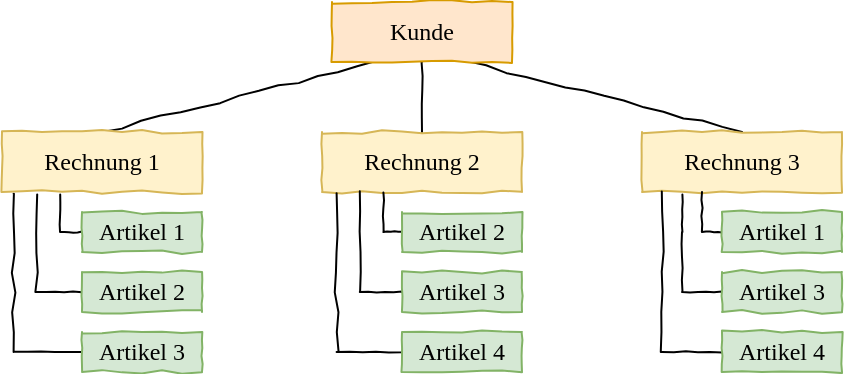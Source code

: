 <mxfile version="11.3.0" type="device" pages="1"><diagram id="TcQQ5IBHiLiQeTQJOSzO" name="Page-1"><mxGraphModel dx="505" dy="681" grid="1" gridSize="10" guides="1" tooltips="1" connect="1" arrows="1" fold="1" page="1" pageScale="1" pageWidth="827" pageHeight="1169" math="0" shadow="0"><root><mxCell id="0"/><mxCell id="1" parent="0"/><mxCell id="cTMykh03GCFphTOkAw-6-15" style="rounded=0;orthogonalLoop=1;jettySize=auto;html=1;exitX=0.25;exitY=1;exitDx=0;exitDy=0;entryX=0.5;entryY=0;entryDx=0;entryDy=0;fontFamily=Comic Sans MS;comic=1;endArrow=none;endFill=0;" edge="1" parent="1" source="cTMykh03GCFphTOkAw-6-1" target="cTMykh03GCFphTOkAw-6-2"><mxGeometry relative="1" as="geometry"/></mxCell><mxCell id="cTMykh03GCFphTOkAw-6-16" style="edgeStyle=none;rounded=0;comic=1;orthogonalLoop=1;jettySize=auto;html=1;exitX=0.5;exitY=1;exitDx=0;exitDy=0;entryX=0.5;entryY=0;entryDx=0;entryDy=0;endArrow=none;endFill=0;fontFamily=Comic Sans MS;" edge="1" parent="1" source="cTMykh03GCFphTOkAw-6-1" target="cTMykh03GCFphTOkAw-6-3"><mxGeometry relative="1" as="geometry"/></mxCell><mxCell id="cTMykh03GCFphTOkAw-6-17" style="edgeStyle=none;rounded=0;comic=1;orthogonalLoop=1;jettySize=auto;html=1;exitX=0.75;exitY=1;exitDx=0;exitDy=0;entryX=0.5;entryY=0;entryDx=0;entryDy=0;endArrow=none;endFill=0;fontFamily=Comic Sans MS;" edge="1" parent="1" source="cTMykh03GCFphTOkAw-6-1" target="cTMykh03GCFphTOkAw-6-4"><mxGeometry relative="1" as="geometry"/></mxCell><mxCell id="cTMykh03GCFphTOkAw-6-1" value="Kunde" style="rounded=0;whiteSpace=wrap;html=1;comic=1;fontFamily=Comic Sans MS;fillColor=#ffe6cc;strokeColor=#d79b00;" vertex="1" parent="1"><mxGeometry x="205" y="145" width="90" height="30" as="geometry"/></mxCell><mxCell id="cTMykh03GCFphTOkAw-6-19" style="edgeStyle=orthogonalEdgeStyle;rounded=0;comic=1;orthogonalLoop=1;jettySize=auto;html=1;exitX=0.058;exitY=1.029;exitDx=0;exitDy=0;entryX=0;entryY=0.5;entryDx=0;entryDy=0;endArrow=none;endFill=0;fontFamily=Comic Sans MS;exitPerimeter=0;" edge="1" parent="1" source="cTMykh03GCFphTOkAw-6-2" target="cTMykh03GCFphTOkAw-6-8"><mxGeometry relative="1" as="geometry"/></mxCell><mxCell id="cTMykh03GCFphTOkAw-6-2" value="Rechnung 1" style="rounded=0;whiteSpace=wrap;html=1;comic=1;fontFamily=Comic Sans MS;fillColor=#fff2cc;strokeColor=#d6b656;" vertex="1" parent="1"><mxGeometry x="40" y="210" width="100" height="30" as="geometry"/></mxCell><mxCell id="cTMykh03GCFphTOkAw-6-3" value="Rechnung 2" style="rounded=0;whiteSpace=wrap;html=1;comic=1;fontFamily=Comic Sans MS;fillColor=#fff2cc;strokeColor=#d6b656;" vertex="1" parent="1"><mxGeometry x="200" y="210" width="100" height="30" as="geometry"/></mxCell><mxCell id="cTMykh03GCFphTOkAw-6-4" value="Rechnung 3" style="rounded=0;whiteSpace=wrap;html=1;comic=1;fontFamily=Comic Sans MS;fillColor=#fff2cc;strokeColor=#d6b656;" vertex="1" parent="1"><mxGeometry x="360" y="210" width="100" height="30" as="geometry"/></mxCell><mxCell id="cTMykh03GCFphTOkAw-6-21" style="edgeStyle=orthogonalEdgeStyle;rounded=0;comic=1;orthogonalLoop=1;jettySize=auto;html=1;exitX=0;exitY=0.5;exitDx=0;exitDy=0;entryX=0.291;entryY=1.04;entryDx=0;entryDy=0;entryPerimeter=0;endArrow=none;endFill=0;fontFamily=Comic Sans MS;" edge="1" parent="1" source="cTMykh03GCFphTOkAw-6-6" target="cTMykh03GCFphTOkAw-6-2"><mxGeometry relative="1" as="geometry"/></mxCell><mxCell id="cTMykh03GCFphTOkAw-6-6" value="Artikel 1" style="rounded=0;whiteSpace=wrap;html=1;comic=1;fontFamily=Comic Sans MS;fillColor=#d5e8d4;strokeColor=#82b366;" vertex="1" parent="1"><mxGeometry x="80" y="250" width="60" height="20" as="geometry"/></mxCell><mxCell id="cTMykh03GCFphTOkAw-6-20" style="edgeStyle=orthogonalEdgeStyle;rounded=0;comic=1;orthogonalLoop=1;jettySize=auto;html=1;exitX=0;exitY=0.5;exitDx=0;exitDy=0;entryX=0.176;entryY=1.04;entryDx=0;entryDy=0;entryPerimeter=0;endArrow=none;endFill=0;fontFamily=Comic Sans MS;" edge="1" parent="1" source="cTMykh03GCFphTOkAw-6-7" target="cTMykh03GCFphTOkAw-6-2"><mxGeometry relative="1" as="geometry"/></mxCell><mxCell id="cTMykh03GCFphTOkAw-6-7" value="Artikel 2" style="rounded=0;whiteSpace=wrap;html=1;comic=1;fontFamily=Comic Sans MS;fillColor=#d5e8d4;strokeColor=#82b366;" vertex="1" parent="1"><mxGeometry x="80" y="280" width="60" height="20" as="geometry"/></mxCell><mxCell id="cTMykh03GCFphTOkAw-6-8" value="Artikel 3" style="rounded=0;whiteSpace=wrap;html=1;comic=1;fontFamily=Comic Sans MS;fillColor=#d5e8d4;strokeColor=#82b366;" vertex="1" parent="1"><mxGeometry x="80" y="310" width="60" height="20" as="geometry"/></mxCell><mxCell id="cTMykh03GCFphTOkAw-6-22" style="edgeStyle=orthogonalEdgeStyle;rounded=0;comic=1;orthogonalLoop=1;jettySize=auto;html=1;exitX=0;exitY=0.5;exitDx=0;exitDy=0;entryX=0.307;entryY=1.009;entryDx=0;entryDy=0;entryPerimeter=0;endArrow=none;endFill=0;fontFamily=Comic Sans MS;" edge="1" parent="1" source="cTMykh03GCFphTOkAw-6-9" target="cTMykh03GCFphTOkAw-6-3"><mxGeometry relative="1" as="geometry"/></mxCell><mxCell id="cTMykh03GCFphTOkAw-6-9" value="Artikel 2" style="rounded=0;whiteSpace=wrap;html=1;comic=1;fontFamily=Comic Sans MS;fillColor=#d5e8d4;strokeColor=#82b366;" vertex="1" parent="1"><mxGeometry x="240" y="250" width="60" height="20" as="geometry"/></mxCell><mxCell id="cTMykh03GCFphTOkAw-6-23" style="edgeStyle=orthogonalEdgeStyle;rounded=0;comic=1;orthogonalLoop=1;jettySize=auto;html=1;exitX=0;exitY=0.5;exitDx=0;exitDy=0;entryX=0.189;entryY=0.988;entryDx=0;entryDy=0;entryPerimeter=0;endArrow=none;endFill=0;fontFamily=Comic Sans MS;" edge="1" parent="1" source="cTMykh03GCFphTOkAw-6-10" target="cTMykh03GCFphTOkAw-6-3"><mxGeometry relative="1" as="geometry"/></mxCell><mxCell id="cTMykh03GCFphTOkAw-6-10" value="Artikel 3" style="rounded=0;whiteSpace=wrap;html=1;comic=1;fontFamily=Comic Sans MS;fillColor=#d5e8d4;strokeColor=#82b366;" vertex="1" parent="1"><mxGeometry x="240" y="280" width="60" height="20" as="geometry"/></mxCell><mxCell id="cTMykh03GCFphTOkAw-6-24" style="edgeStyle=orthogonalEdgeStyle;rounded=0;comic=1;orthogonalLoop=1;jettySize=auto;html=1;exitX=0;exitY=0.5;exitDx=0;exitDy=0;entryX=0.073;entryY=1.019;entryDx=0;entryDy=0;entryPerimeter=0;endArrow=none;endFill=0;fontFamily=Comic Sans MS;" edge="1" parent="1" source="cTMykh03GCFphTOkAw-6-11" target="cTMykh03GCFphTOkAw-6-3"><mxGeometry relative="1" as="geometry"/></mxCell><mxCell id="cTMykh03GCFphTOkAw-6-11" value="Artikel 4" style="rounded=0;whiteSpace=wrap;html=1;comic=1;fontFamily=Comic Sans MS;fillColor=#d5e8d4;strokeColor=#82b366;" vertex="1" parent="1"><mxGeometry x="240" y="310" width="60" height="20" as="geometry"/></mxCell><mxCell id="cTMykh03GCFphTOkAw-6-25" style="edgeStyle=orthogonalEdgeStyle;rounded=0;comic=1;orthogonalLoop=1;jettySize=auto;html=1;exitX=0;exitY=0.5;exitDx=0;exitDy=0;entryX=0.3;entryY=1;entryDx=0;entryDy=0;entryPerimeter=0;endArrow=none;endFill=0;fontFamily=Comic Sans MS;" edge="1" parent="1" source="cTMykh03GCFphTOkAw-6-12" target="cTMykh03GCFphTOkAw-6-4"><mxGeometry relative="1" as="geometry"/></mxCell><mxCell id="cTMykh03GCFphTOkAw-6-12" value="Artikel 1" style="rounded=0;whiteSpace=wrap;html=1;comic=1;fontFamily=Comic Sans MS;fillColor=#d5e8d4;strokeColor=#82b366;" vertex="1" parent="1"><mxGeometry x="400" y="250" width="60" height="20" as="geometry"/></mxCell><mxCell id="cTMykh03GCFphTOkAw-6-26" style="edgeStyle=orthogonalEdgeStyle;rounded=0;comic=1;orthogonalLoop=1;jettySize=auto;html=1;exitX=0;exitY=0.5;exitDx=0;exitDy=0;entryX=0.202;entryY=1.041;entryDx=0;entryDy=0;entryPerimeter=0;endArrow=none;endFill=0;fontFamily=Comic Sans MS;" edge="1" parent="1" source="cTMykh03GCFphTOkAw-6-13" target="cTMykh03GCFphTOkAw-6-4"><mxGeometry relative="1" as="geometry"/></mxCell><mxCell id="cTMykh03GCFphTOkAw-6-13" value="Artikel 3" style="rounded=0;whiteSpace=wrap;html=1;comic=1;fontFamily=Comic Sans MS;fillColor=#d5e8d4;strokeColor=#82b366;" vertex="1" parent="1"><mxGeometry x="400" y="280" width="60" height="20" as="geometry"/></mxCell><mxCell id="cTMykh03GCFphTOkAw-6-27" style="edgeStyle=orthogonalEdgeStyle;rounded=0;comic=1;orthogonalLoop=1;jettySize=auto;html=1;exitX=0;exitY=0.5;exitDx=0;exitDy=0;entryX=0.099;entryY=0.99;entryDx=0;entryDy=0;entryPerimeter=0;endArrow=none;endFill=0;fontFamily=Comic Sans MS;" edge="1" parent="1" source="cTMykh03GCFphTOkAw-6-14" target="cTMykh03GCFphTOkAw-6-4"><mxGeometry relative="1" as="geometry"/></mxCell><mxCell id="cTMykh03GCFphTOkAw-6-14" value="Artikel 4" style="rounded=0;whiteSpace=wrap;html=1;comic=1;fontFamily=Comic Sans MS;fillColor=#d5e8d4;strokeColor=#82b366;" vertex="1" parent="1"><mxGeometry x="400" y="310" width="60" height="20" as="geometry"/></mxCell></root></mxGraphModel></diagram></mxfile>